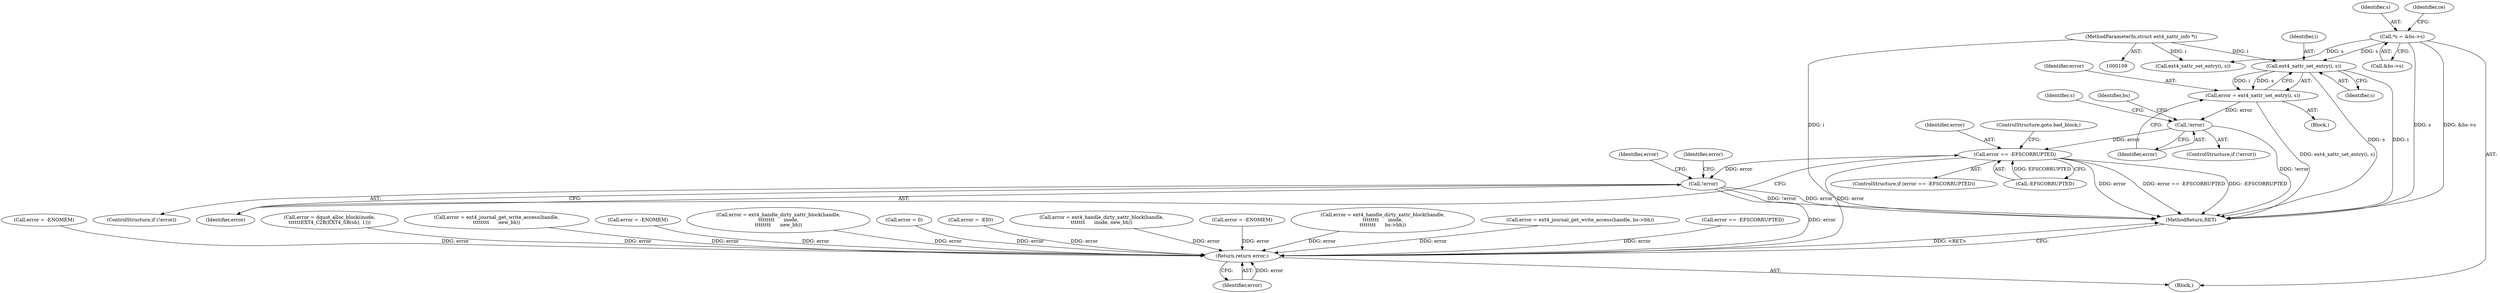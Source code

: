 digraph "0_linux_82939d7999dfc1f1998c4b1c12e2f19edbdff272_3@pointer" {
"1000224" [label="(Call,ext4_xattr_set_entry(i, s))"];
"1000112" [label="(MethodParameterIn,struct ext4_xattr_info *i)"];
"1000126" [label="(Call,*s = &bs->s)"];
"1000222" [label="(Call,error = ext4_xattr_set_entry(i, s))"];
"1000228" [label="(Call,!error)"];
"1000255" [label="(Call,error == -EFSCORRUPTED)"];
"1000261" [label="(Call,!error)"];
"1000783" [label="(Return,return error;)"];
"1000128" [label="(Call,&bs->s)"];
"1000260" [label="(ControlStructure,if (!error))"];
"1000228" [label="(Call,!error)"];
"1000227" [label="(ControlStructure,if (!error))"];
"1000254" [label="(ControlStructure,if (error == -EFSCORRUPTED))"];
"1000671" [label="(Call,error = -ENOMEM)"];
"1000783" [label="(Return,return error;)"];
"1000261" [label="(Call,!error)"];
"1000112" [label="(MethodParameterIn,struct ext4_xattr_info *i)"];
"1000528" [label="(Call,error = dquot_alloc_block(inode,\n\t\t\t\t\t\tEXT4_C2B(EXT4_SB(sb), 1)))"];
"1000208" [label="(Block,)"];
"1000229" [label="(Identifier,error)"];
"1000256" [label="(Identifier,error)"];
"1000542" [label="(Call,error = ext4_journal_get_write_access(handle,\n\t\t\t\t\t\t\t\t      new_bh))"];
"1000224" [label="(Call,ext4_xattr_set_entry(i, s))"];
"1000226" [label="(Identifier,s)"];
"1000397" [label="(Call,error = -ENOMEM)"];
"1000225" [label="(Identifier,i)"];
"1000257" [label="(Call,-EFSCORRUPTED)"];
"1000259" [label="(ControlStructure,goto bad_block;)"];
"1000252" [label="(Identifier,bs)"];
"1000569" [label="(Call,error = ext4_handle_dirty_xattr_block(handle,\n\t\t\t\t\t\t\t\t      inode,\n\t\t\t\t\t\t\t\t      new_bh))"];
"1000235" [label="(Identifier,s)"];
"1000262" [label="(Identifier,error)"];
"1000754" [label="(Call,error = 0)"];
"1000272" [label="(Identifier,error)"];
"1000470" [label="(Call,ext4_xattr_set_entry(i, s))"];
"1000802" [label="(MethodReturn,RET)"];
"1000264" [label="(Identifier,error)"];
"1000784" [label="(Identifier,error)"];
"1000127" [label="(Identifier,s)"];
"1000222" [label="(Call,error = ext4_xattr_set_entry(i, s))"];
"1000696" [label="(Call,error = -EIO)"];
"1000718" [label="(Call,error = ext4_handle_dirty_xattr_block(handle,\n\t\t\t\t\t\t\t      inode, new_bh))"];
"1000319" [label="(Call,error = -ENOMEM)"];
"1000255" [label="(Call,error == -EFSCORRUPTED)"];
"1000114" [label="(Block,)"];
"1000263" [label="(Call,error = ext4_handle_dirty_xattr_block(handle,\n\t\t\t\t\t\t\t\t      inode,\n\t\t\t\t\t\t\t\t      bs->bh))"];
"1000184" [label="(Call,error = ext4_journal_get_write_access(handle, bs->bh))"];
"1000474" [label="(Call,error == -EFSCORRUPTED)"];
"1000223" [label="(Identifier,error)"];
"1000126" [label="(Call,*s = &bs->s)"];
"1000134" [label="(Identifier,ce)"];
"1000224" -> "1000222"  [label="AST: "];
"1000224" -> "1000226"  [label="CFG: "];
"1000225" -> "1000224"  [label="AST: "];
"1000226" -> "1000224"  [label="AST: "];
"1000222" -> "1000224"  [label="CFG: "];
"1000224" -> "1000802"  [label="DDG: i"];
"1000224" -> "1000802"  [label="DDG: s"];
"1000224" -> "1000222"  [label="DDG: i"];
"1000224" -> "1000222"  [label="DDG: s"];
"1000112" -> "1000224"  [label="DDG: i"];
"1000126" -> "1000224"  [label="DDG: s"];
"1000112" -> "1000109"  [label="AST: "];
"1000112" -> "1000802"  [label="DDG: i"];
"1000112" -> "1000470"  [label="DDG: i"];
"1000126" -> "1000114"  [label="AST: "];
"1000126" -> "1000128"  [label="CFG: "];
"1000127" -> "1000126"  [label="AST: "];
"1000128" -> "1000126"  [label="AST: "];
"1000134" -> "1000126"  [label="CFG: "];
"1000126" -> "1000802"  [label="DDG: s"];
"1000126" -> "1000802"  [label="DDG: &bs->s"];
"1000126" -> "1000470"  [label="DDG: s"];
"1000222" -> "1000208"  [label="AST: "];
"1000223" -> "1000222"  [label="AST: "];
"1000229" -> "1000222"  [label="CFG: "];
"1000222" -> "1000802"  [label="DDG: ext4_xattr_set_entry(i, s)"];
"1000222" -> "1000228"  [label="DDG: error"];
"1000228" -> "1000227"  [label="AST: "];
"1000228" -> "1000229"  [label="CFG: "];
"1000229" -> "1000228"  [label="AST: "];
"1000235" -> "1000228"  [label="CFG: "];
"1000252" -> "1000228"  [label="CFG: "];
"1000228" -> "1000802"  [label="DDG: !error"];
"1000228" -> "1000255"  [label="DDG: error"];
"1000255" -> "1000254"  [label="AST: "];
"1000255" -> "1000257"  [label="CFG: "];
"1000256" -> "1000255"  [label="AST: "];
"1000257" -> "1000255"  [label="AST: "];
"1000259" -> "1000255"  [label="CFG: "];
"1000262" -> "1000255"  [label="CFG: "];
"1000255" -> "1000802"  [label="DDG: error == -EFSCORRUPTED"];
"1000255" -> "1000802"  [label="DDG: -EFSCORRUPTED"];
"1000255" -> "1000802"  [label="DDG: error"];
"1000257" -> "1000255"  [label="DDG: EFSCORRUPTED"];
"1000255" -> "1000261"  [label="DDG: error"];
"1000255" -> "1000783"  [label="DDG: error"];
"1000261" -> "1000260"  [label="AST: "];
"1000261" -> "1000262"  [label="CFG: "];
"1000262" -> "1000261"  [label="AST: "];
"1000264" -> "1000261"  [label="CFG: "];
"1000272" -> "1000261"  [label="CFG: "];
"1000261" -> "1000802"  [label="DDG: error"];
"1000261" -> "1000802"  [label="DDG: !error"];
"1000261" -> "1000783"  [label="DDG: error"];
"1000783" -> "1000114"  [label="AST: "];
"1000783" -> "1000784"  [label="CFG: "];
"1000784" -> "1000783"  [label="AST: "];
"1000802" -> "1000783"  [label="CFG: "];
"1000783" -> "1000802"  [label="DDG: <RET>"];
"1000784" -> "1000783"  [label="DDG: error"];
"1000696" -> "1000783"  [label="DDG: error"];
"1000184" -> "1000783"  [label="DDG: error"];
"1000397" -> "1000783"  [label="DDG: error"];
"1000754" -> "1000783"  [label="DDG: error"];
"1000671" -> "1000783"  [label="DDG: error"];
"1000263" -> "1000783"  [label="DDG: error"];
"1000474" -> "1000783"  [label="DDG: error"];
"1000542" -> "1000783"  [label="DDG: error"];
"1000569" -> "1000783"  [label="DDG: error"];
"1000528" -> "1000783"  [label="DDG: error"];
"1000718" -> "1000783"  [label="DDG: error"];
"1000319" -> "1000783"  [label="DDG: error"];
}

